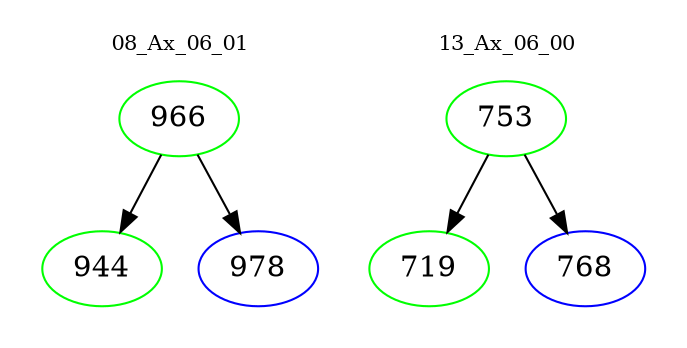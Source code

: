 digraph{
subgraph cluster_0 {
color = white
label = "08_Ax_06_01";
fontsize=10;
T0_966 [label="966", color="green"]
T0_966 -> T0_944 [color="black"]
T0_944 [label="944", color="green"]
T0_966 -> T0_978 [color="black"]
T0_978 [label="978", color="blue"]
}
subgraph cluster_1 {
color = white
label = "13_Ax_06_00";
fontsize=10;
T1_753 [label="753", color="green"]
T1_753 -> T1_719 [color="black"]
T1_719 [label="719", color="green"]
T1_753 -> T1_768 [color="black"]
T1_768 [label="768", color="blue"]
}
}
